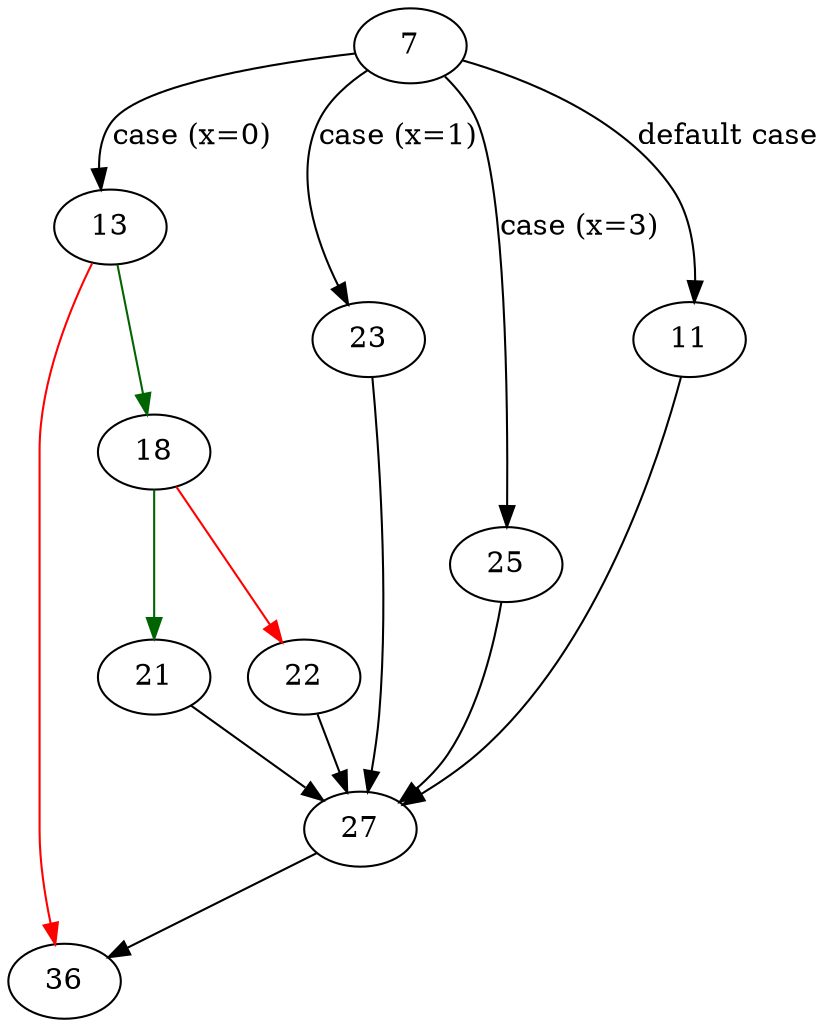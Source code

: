 strict digraph "xnumtoumax" {
	// Node definitions.
	7 [entry=true];
	13;
	23;
	25;
	11;
	27;
	18;
	36;
	21;
	22;

	// Edge definitions.
	7 -> 13 [
		cond="case (x=0)"
		label="case (x=0)"
	];
	7 -> 23 [
		cond="case (x=1)"
		label="case (x=1)"
	];
	7 -> 25 [
		cond="case (x=3)"
		label="case (x=3)"
	];
	7 -> 11 [
		cond="default case"
		label="default case"
	];
	13 -> 18 [
		color=darkgreen
		cond=true
	];
	13 -> 36 [
		color=red
		cond=false
	];
	23 -> 27;
	25 -> 27;
	11 -> 27;
	27 -> 36;
	18 -> 21 [
		color=darkgreen
		cond=true
	];
	18 -> 22 [
		color=red
		cond=false
	];
	21 -> 27;
	22 -> 27;
}
